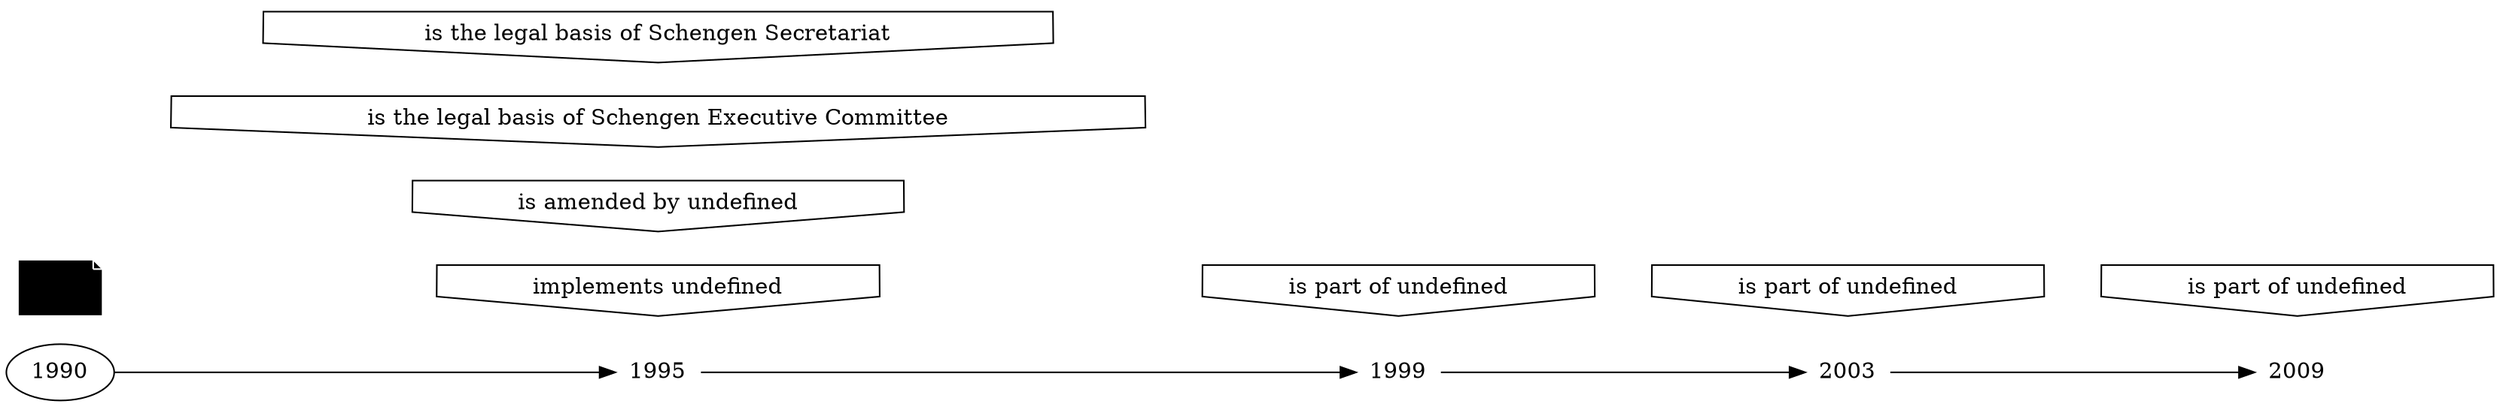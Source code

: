 digraph source {
  graph [ rankdir = LR ];
subgraph y_1995 {
  graph [ rank = same ];
  "1995" [ shape = plaintext ];
  "1152_1995" [ shape = invhouse, label = "implements undefined" ];
  "1216_1995" [ shape = invhouse, label = "is amended by undefined" ];
  "1213_1995" [ shape = invhouse, label = "is the legal basis of Schengen Executive Committee" ];
  "1215_1995" [ shape = invhouse, label = "is the legal basis of Schengen Secretariat" ];
}

subgraph y_1999 {
  graph [ rank = same ];
  "1999" [ shape = plaintext ];
  "1153_1999" [ shape = invhouse, label = "is part of undefined" ];
}

subgraph y_2003 {
  graph [ rank = same ];
  "2003" [ shape = plaintext ];
  "1154_2003" [ shape = invhouse, label = "is part of undefined" ];
}

subgraph y_2009 {
  graph [ rank = same ];
  "2009" [ shape = plaintext ];
  "1155_2009" [ shape = invhouse, label = "is part of undefined" ];
}

  "1003" [ shape = note, label = "", style = "filled", fillcolor = "black", color = "white", fontcolor = "white" ];
  "1990";
  "1995";
  "1999";
  "2003";
  "2009";
  "1990" -> "1995";
  "1995" -> "1999";
  "1999" -> "2003";
  "2003" -> "2009";
}
